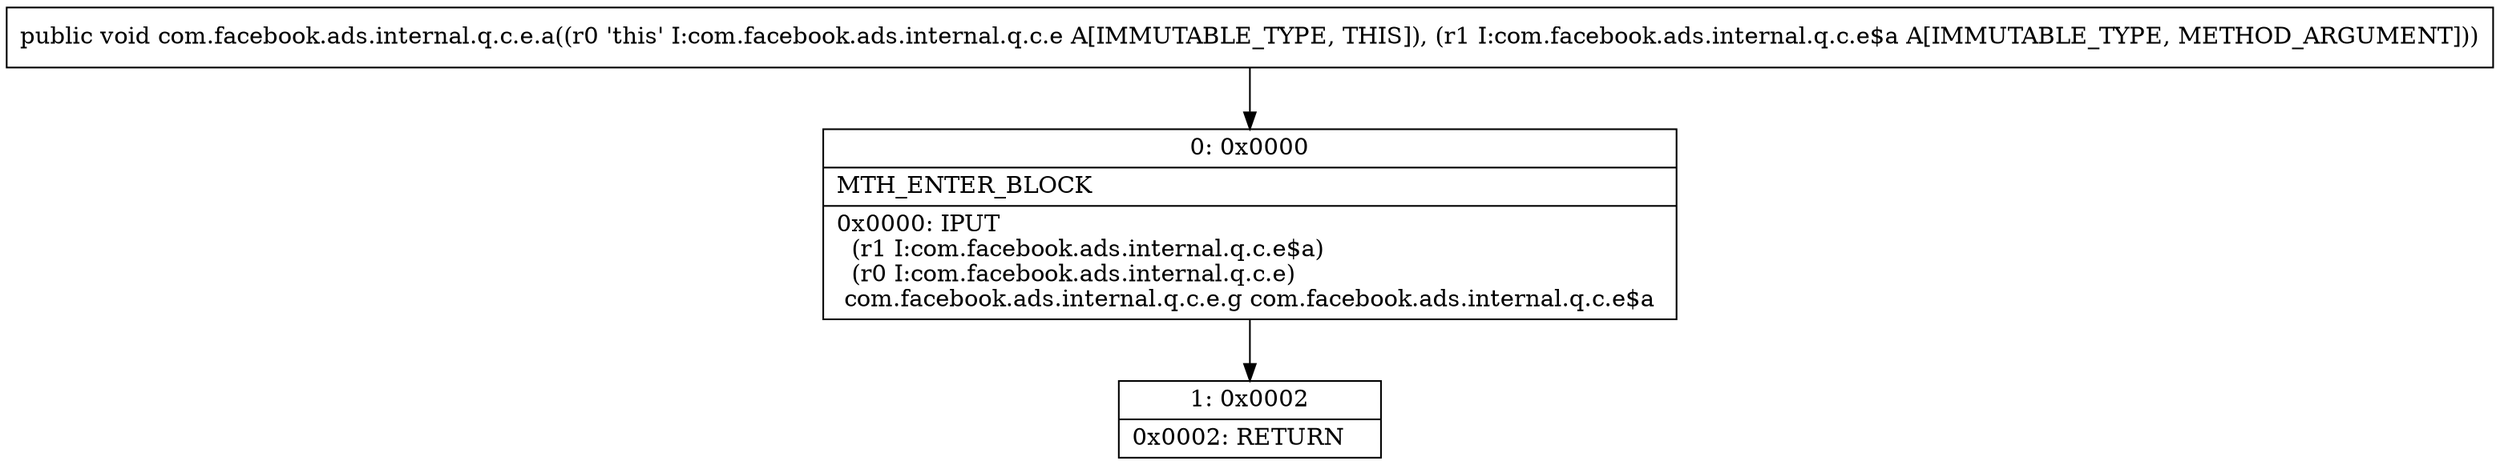 digraph "CFG forcom.facebook.ads.internal.q.c.e.a(Lcom\/facebook\/ads\/internal\/q\/c\/e$a;)V" {
Node_0 [shape=record,label="{0\:\ 0x0000|MTH_ENTER_BLOCK\l|0x0000: IPUT  \l  (r1 I:com.facebook.ads.internal.q.c.e$a)\l  (r0 I:com.facebook.ads.internal.q.c.e)\l com.facebook.ads.internal.q.c.e.g com.facebook.ads.internal.q.c.e$a \l}"];
Node_1 [shape=record,label="{1\:\ 0x0002|0x0002: RETURN   \l}"];
MethodNode[shape=record,label="{public void com.facebook.ads.internal.q.c.e.a((r0 'this' I:com.facebook.ads.internal.q.c.e A[IMMUTABLE_TYPE, THIS]), (r1 I:com.facebook.ads.internal.q.c.e$a A[IMMUTABLE_TYPE, METHOD_ARGUMENT])) }"];
MethodNode -> Node_0;
Node_0 -> Node_1;
}

